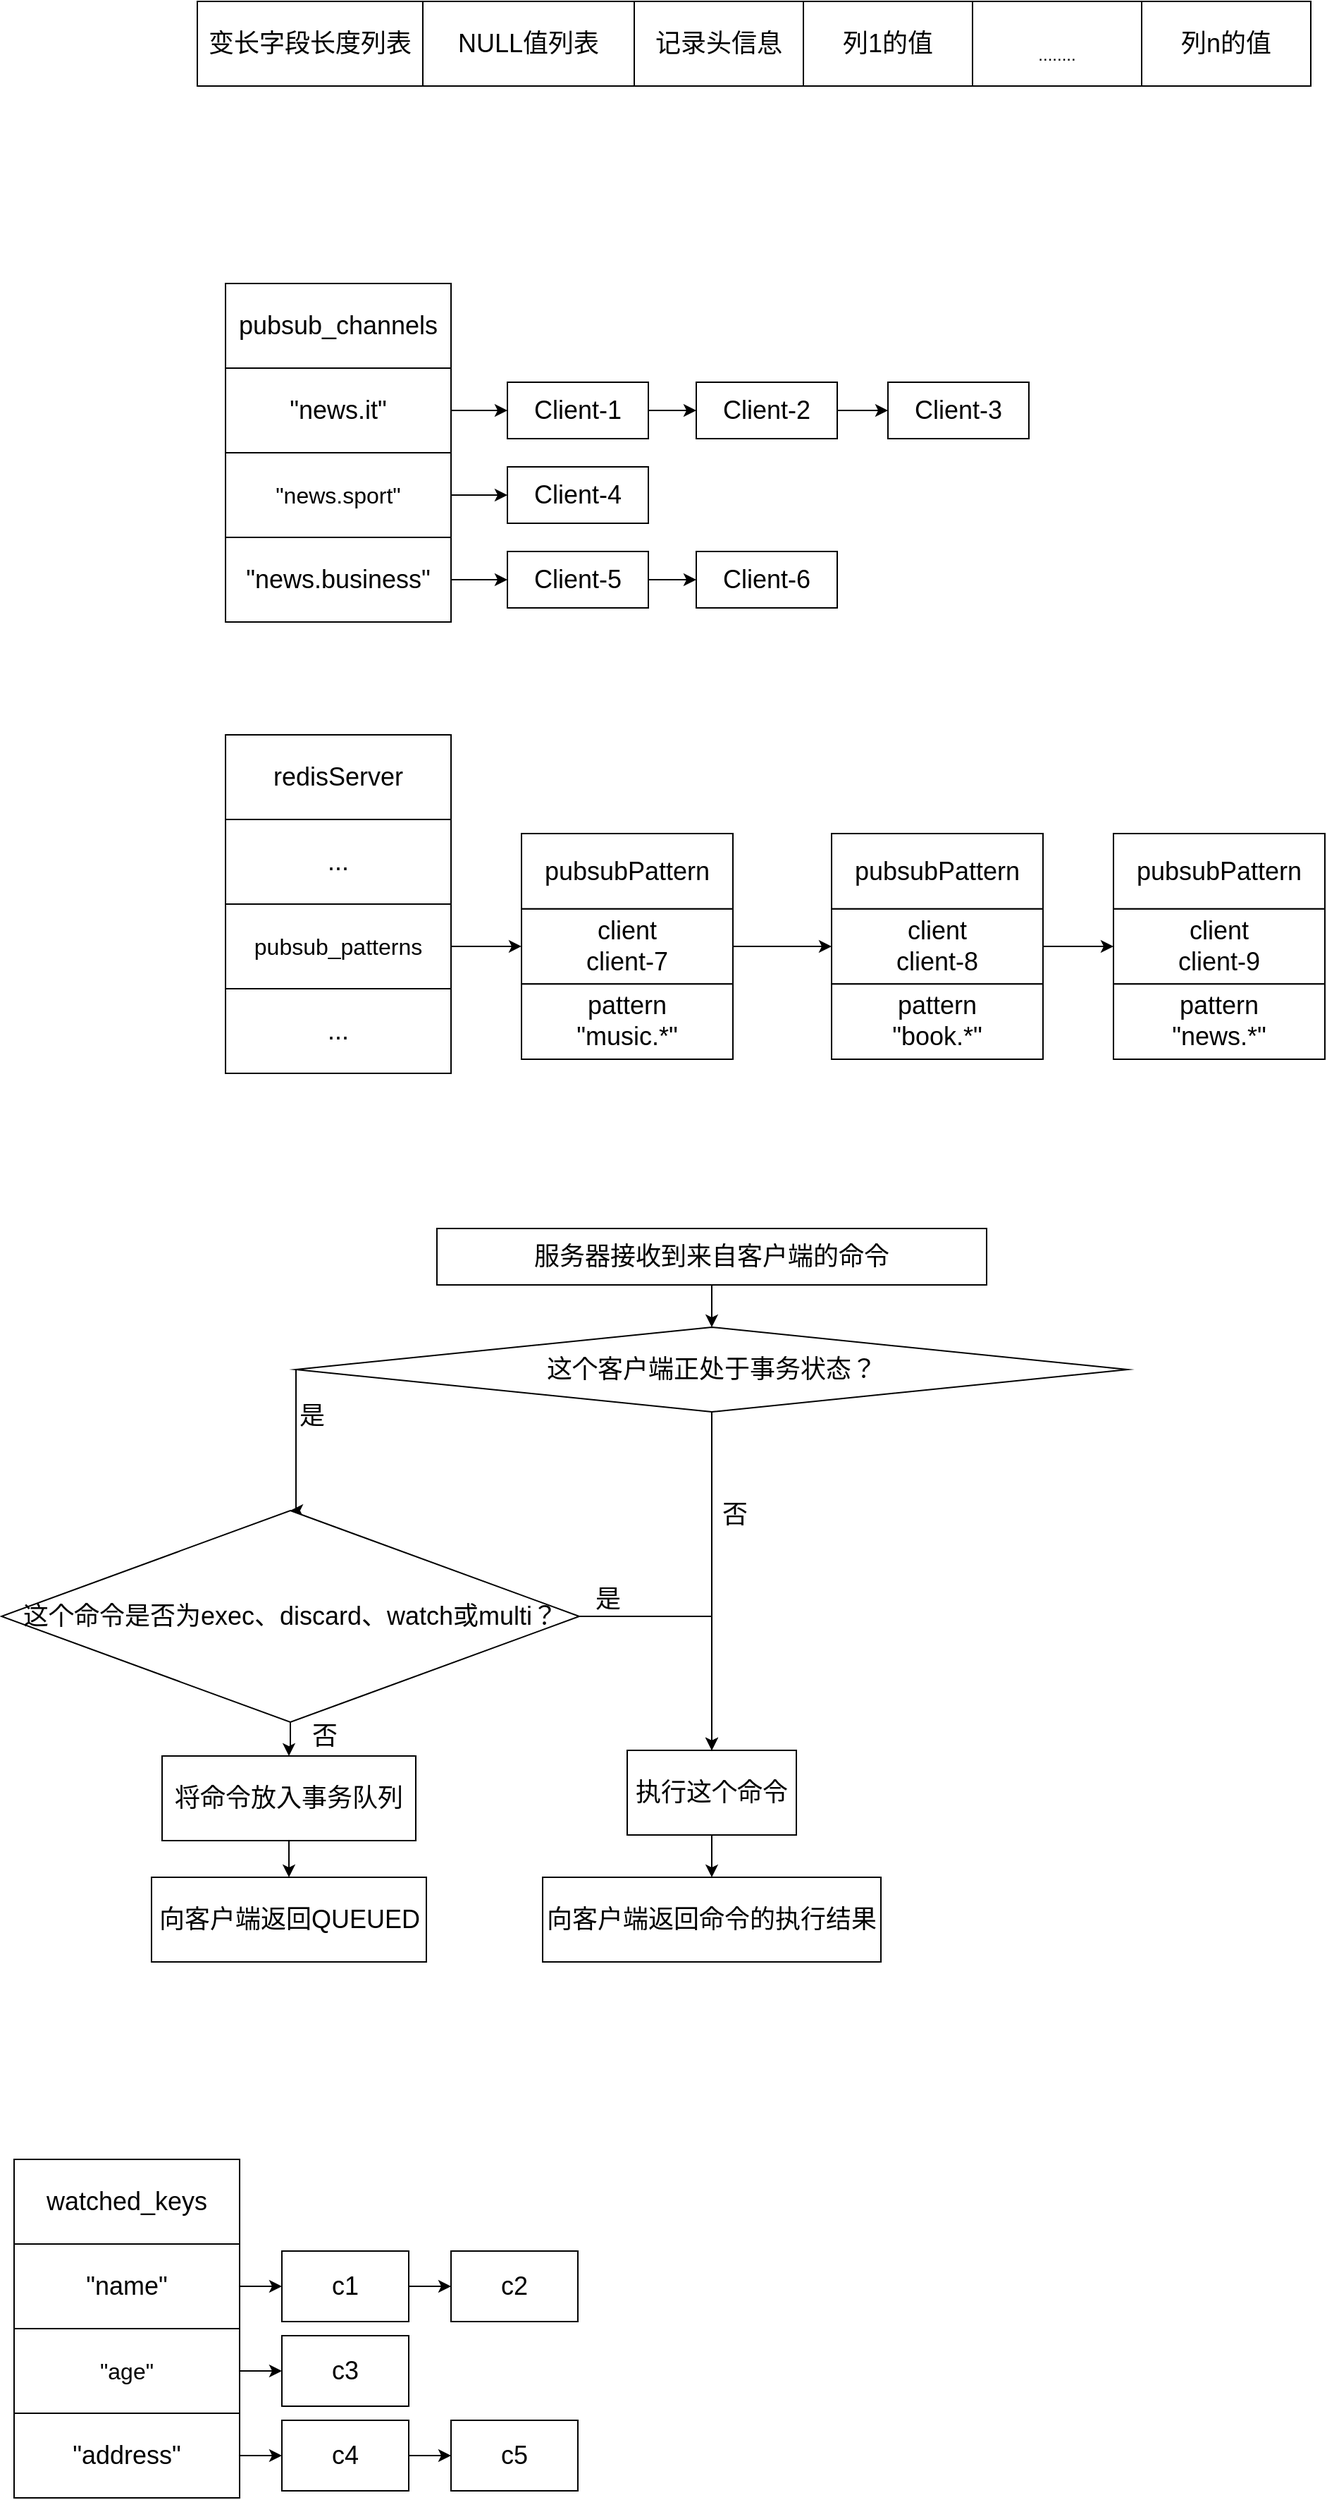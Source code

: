 <mxfile version="21.2.1" type="github">
  <diagram id="UTy2Lzr98Qr31nQWpXDA" name="第 1 页">
    <mxGraphModel dx="2019" dy="1002" grid="1" gridSize="10" guides="1" tooltips="1" connect="1" arrows="1" fold="1" page="1" pageScale="1" pageWidth="827" pageHeight="1169" math="0" shadow="0">
      <root>
        <mxCell id="0" />
        <mxCell id="1" parent="0" />
        <mxCell id="saS9OErzC9aHQ2--yEwm-10" value="" style="verticalLabelPosition=bottom;verticalAlign=top;html=1;shape=mxgraph.basic.rect;fillColor2=none;strokeWidth=1;size=0;indent=0;" parent="1" vertex="1">
          <mxGeometry x="10" y="480" width="790" height="60" as="geometry" />
        </mxCell>
        <mxCell id="saS9OErzC9aHQ2--yEwm-11" value="&lt;font style=&quot;font-size: 18px;&quot;&gt;变长字段长度列表&lt;/font&gt;" style="whiteSpace=wrap;html=1;" parent="1" vertex="1">
          <mxGeometry x="10" y="480" width="160" height="60" as="geometry" />
        </mxCell>
        <mxCell id="saS9OErzC9aHQ2--yEwm-12" value="&lt;font style=&quot;font-size: 18px;&quot;&gt;NULL值列表&lt;/font&gt;" style="whiteSpace=wrap;html=1;" parent="1" vertex="1">
          <mxGeometry x="170" y="480" width="150" height="60" as="geometry" />
        </mxCell>
        <mxCell id="saS9OErzC9aHQ2--yEwm-13" value="&lt;font style=&quot;font-size: 18px;&quot;&gt;记录头信息&lt;/font&gt;" style="whiteSpace=wrap;html=1;" parent="1" vertex="1">
          <mxGeometry x="320" y="480" width="120" height="60" as="geometry" />
        </mxCell>
        <mxCell id="saS9OErzC9aHQ2--yEwm-14" value="&lt;font style=&quot;font-size: 18px;&quot;&gt;列1的值&lt;/font&gt;" style="whiteSpace=wrap;html=1;" parent="1" vertex="1">
          <mxGeometry x="440" y="480" width="120" height="60" as="geometry" />
        </mxCell>
        <mxCell id="saS9OErzC9aHQ2--yEwm-15" value="&lt;br&gt;........" style="whiteSpace=wrap;html=1;" parent="1" vertex="1">
          <mxGeometry x="560" y="480" width="120" height="60" as="geometry" />
        </mxCell>
        <mxCell id="saS9OErzC9aHQ2--yEwm-16" value="&lt;font style=&quot;font-size: 18px;&quot;&gt;列n的值&lt;/font&gt;" style="whiteSpace=wrap;html=1;" parent="1" vertex="1">
          <mxGeometry x="680" y="480" width="120" height="60" as="geometry" />
        </mxCell>
        <mxCell id="gqJHfVgAwwwtcwohWLMC-1" value="&lt;font style=&quot;font-size: 18px;&quot;&gt;pubsub_channels&lt;/font&gt;" style="rounded=0;whiteSpace=wrap;html=1;" vertex="1" parent="1">
          <mxGeometry x="30" y="680" width="160" height="60" as="geometry" />
        </mxCell>
        <mxCell id="gqJHfVgAwwwtcwohWLMC-6" value="" style="edgeStyle=orthogonalEdgeStyle;rounded=0;orthogonalLoop=1;jettySize=auto;html=1;" edge="1" parent="1" source="gqJHfVgAwwwtcwohWLMC-2" target="gqJHfVgAwwwtcwohWLMC-5">
          <mxGeometry relative="1" as="geometry" />
        </mxCell>
        <mxCell id="gqJHfVgAwwwtcwohWLMC-2" value="&lt;font style=&quot;font-size: 18px;&quot;&gt;&quot;news.it&quot;&lt;/font&gt;" style="rounded=0;whiteSpace=wrap;html=1;" vertex="1" parent="1">
          <mxGeometry x="30" y="740" width="160" height="60" as="geometry" />
        </mxCell>
        <mxCell id="gqJHfVgAwwwtcwohWLMC-12" value="" style="edgeStyle=orthogonalEdgeStyle;rounded=0;orthogonalLoop=1;jettySize=auto;html=1;" edge="1" parent="1" source="gqJHfVgAwwwtcwohWLMC-3" target="gqJHfVgAwwwtcwohWLMC-11">
          <mxGeometry relative="1" as="geometry" />
        </mxCell>
        <mxCell id="gqJHfVgAwwwtcwohWLMC-3" value="&lt;font size=&quot;3&quot;&gt;&quot;news.sport&quot;&lt;/font&gt;" style="rounded=0;whiteSpace=wrap;html=1;" vertex="1" parent="1">
          <mxGeometry x="30" y="800" width="160" height="60" as="geometry" />
        </mxCell>
        <mxCell id="gqJHfVgAwwwtcwohWLMC-14" value="" style="edgeStyle=orthogonalEdgeStyle;rounded=0;orthogonalLoop=1;jettySize=auto;html=1;" edge="1" parent="1" source="gqJHfVgAwwwtcwohWLMC-4" target="gqJHfVgAwwwtcwohWLMC-13">
          <mxGeometry relative="1" as="geometry" />
        </mxCell>
        <mxCell id="gqJHfVgAwwwtcwohWLMC-4" value="&lt;font style=&quot;font-size: 18px;&quot;&gt;&quot;news.business&quot;&lt;/font&gt;" style="rounded=0;whiteSpace=wrap;html=1;" vertex="1" parent="1">
          <mxGeometry x="30" y="860" width="160" height="60" as="geometry" />
        </mxCell>
        <mxCell id="gqJHfVgAwwwtcwohWLMC-8" value="" style="edgeStyle=orthogonalEdgeStyle;rounded=0;orthogonalLoop=1;jettySize=auto;html=1;" edge="1" parent="1" source="gqJHfVgAwwwtcwohWLMC-5" target="gqJHfVgAwwwtcwohWLMC-7">
          <mxGeometry relative="1" as="geometry" />
        </mxCell>
        <mxCell id="gqJHfVgAwwwtcwohWLMC-5" value="&lt;font style=&quot;font-size: 18px;&quot;&gt;Client-1&lt;/font&gt;" style="whiteSpace=wrap;html=1;rounded=0;" vertex="1" parent="1">
          <mxGeometry x="230" y="750" width="100" height="40" as="geometry" />
        </mxCell>
        <mxCell id="gqJHfVgAwwwtcwohWLMC-10" value="" style="edgeStyle=orthogonalEdgeStyle;rounded=0;orthogonalLoop=1;jettySize=auto;html=1;" edge="1" parent="1" source="gqJHfVgAwwwtcwohWLMC-7" target="gqJHfVgAwwwtcwohWLMC-9">
          <mxGeometry relative="1" as="geometry" />
        </mxCell>
        <mxCell id="gqJHfVgAwwwtcwohWLMC-7" value="&lt;font style=&quot;font-size: 18px;&quot;&gt;Client-2&lt;br&gt;&lt;/font&gt;" style="whiteSpace=wrap;html=1;rounded=0;" vertex="1" parent="1">
          <mxGeometry x="364" y="750" width="100" height="40" as="geometry" />
        </mxCell>
        <mxCell id="gqJHfVgAwwwtcwohWLMC-9" value="&lt;font style=&quot;font-size: 18px;&quot;&gt;Client-3&lt;/font&gt;" style="whiteSpace=wrap;html=1;rounded=0;" vertex="1" parent="1">
          <mxGeometry x="500" y="750" width="100" height="40" as="geometry" />
        </mxCell>
        <mxCell id="gqJHfVgAwwwtcwohWLMC-11" value="&lt;font style=&quot;font-size: 18px;&quot;&gt;Client-4&lt;/font&gt;" style="whiteSpace=wrap;html=1;rounded=0;" vertex="1" parent="1">
          <mxGeometry x="230" y="810" width="100" height="40" as="geometry" />
        </mxCell>
        <mxCell id="gqJHfVgAwwwtcwohWLMC-17" value="" style="edgeStyle=orthogonalEdgeStyle;rounded=0;orthogonalLoop=1;jettySize=auto;html=1;" edge="1" parent="1" source="gqJHfVgAwwwtcwohWLMC-13" target="gqJHfVgAwwwtcwohWLMC-16">
          <mxGeometry relative="1" as="geometry" />
        </mxCell>
        <mxCell id="gqJHfVgAwwwtcwohWLMC-13" value="&lt;font style=&quot;font-size: 18px;&quot;&gt;Client-5&lt;/font&gt;" style="whiteSpace=wrap;html=1;rounded=0;" vertex="1" parent="1">
          <mxGeometry x="230" y="870" width="100" height="40" as="geometry" />
        </mxCell>
        <mxCell id="gqJHfVgAwwwtcwohWLMC-16" value="&lt;font style=&quot;font-size: 18px;&quot;&gt;Client-6&lt;/font&gt;" style="whiteSpace=wrap;html=1;rounded=0;" vertex="1" parent="1">
          <mxGeometry x="364" y="870" width="100" height="40" as="geometry" />
        </mxCell>
        <mxCell id="gqJHfVgAwwwtcwohWLMC-18" value="&lt;font style=&quot;font-size: 18px;&quot;&gt;redisServer&lt;/font&gt;" style="rounded=0;whiteSpace=wrap;html=1;" vertex="1" parent="1">
          <mxGeometry x="30" y="1000" width="160" height="60" as="geometry" />
        </mxCell>
        <mxCell id="gqJHfVgAwwwtcwohWLMC-19" value="&lt;font style=&quot;font-size: 18px;&quot;&gt;...&lt;/font&gt;" style="rounded=0;whiteSpace=wrap;html=1;" vertex="1" parent="1">
          <mxGeometry x="30" y="1060" width="160" height="60" as="geometry" />
        </mxCell>
        <mxCell id="gqJHfVgAwwwtcwohWLMC-23" value="" style="edgeStyle=orthogonalEdgeStyle;rounded=0;orthogonalLoop=1;jettySize=auto;html=1;" edge="1" parent="1" source="gqJHfVgAwwwtcwohWLMC-20" target="gqJHfVgAwwwtcwohWLMC-22">
          <mxGeometry relative="1" as="geometry" />
        </mxCell>
        <mxCell id="gqJHfVgAwwwtcwohWLMC-20" value="&lt;font size=&quot;3&quot;&gt;pubsub_patterns&lt;/font&gt;" style="rounded=0;whiteSpace=wrap;html=1;" vertex="1" parent="1">
          <mxGeometry x="30" y="1120" width="160" height="60" as="geometry" />
        </mxCell>
        <mxCell id="gqJHfVgAwwwtcwohWLMC-21" value="&lt;font style=&quot;font-size: 18px;&quot;&gt;...&lt;/font&gt;" style="rounded=0;whiteSpace=wrap;html=1;" vertex="1" parent="1">
          <mxGeometry x="30" y="1180" width="160" height="60" as="geometry" />
        </mxCell>
        <mxCell id="gqJHfVgAwwwtcwohWLMC-26" value="" style="group" vertex="1" connectable="0" parent="1">
          <mxGeometry x="240" y="1070" width="150" height="160" as="geometry" />
        </mxCell>
        <mxCell id="gqJHfVgAwwwtcwohWLMC-22" value="&lt;font style=&quot;font-size: 18px;&quot;&gt;client&lt;br&gt;client-7&lt;/font&gt;" style="whiteSpace=wrap;html=1;rounded=0;" vertex="1" parent="gqJHfVgAwwwtcwohWLMC-26">
          <mxGeometry y="53.333" width="150" height="53.333" as="geometry" />
        </mxCell>
        <mxCell id="gqJHfVgAwwwtcwohWLMC-24" value="&lt;font style=&quot;font-size: 18px;&quot;&gt;pubsubPattern&lt;/font&gt;" style="whiteSpace=wrap;html=1;rounded=0;" vertex="1" parent="gqJHfVgAwwwtcwohWLMC-26">
          <mxGeometry width="150" height="53.333" as="geometry" />
        </mxCell>
        <mxCell id="gqJHfVgAwwwtcwohWLMC-25" value="&lt;font style=&quot;font-size: 18px;&quot;&gt;pattern&lt;br&gt;&quot;music.*&quot;&lt;/font&gt;" style="whiteSpace=wrap;html=1;rounded=0;" vertex="1" parent="gqJHfVgAwwwtcwohWLMC-26">
          <mxGeometry y="106.667" width="150" height="53.333" as="geometry" />
        </mxCell>
        <mxCell id="gqJHfVgAwwwtcwohWLMC-33" value="" style="group" vertex="1" connectable="0" parent="1">
          <mxGeometry x="460" y="1070" width="150" height="160" as="geometry" />
        </mxCell>
        <mxCell id="gqJHfVgAwwwtcwohWLMC-34" value="&lt;font style=&quot;font-size: 18px;&quot;&gt;client&lt;br&gt;client-8&lt;/font&gt;" style="whiteSpace=wrap;html=1;rounded=0;" vertex="1" parent="gqJHfVgAwwwtcwohWLMC-33">
          <mxGeometry y="53.333" width="150" height="53.333" as="geometry" />
        </mxCell>
        <mxCell id="gqJHfVgAwwwtcwohWLMC-35" value="&lt;font style=&quot;font-size: 18px;&quot;&gt;pubsubPattern&lt;/font&gt;" style="whiteSpace=wrap;html=1;rounded=0;" vertex="1" parent="gqJHfVgAwwwtcwohWLMC-33">
          <mxGeometry width="150" height="53.333" as="geometry" />
        </mxCell>
        <mxCell id="gqJHfVgAwwwtcwohWLMC-36" value="&lt;font style=&quot;font-size: 18px;&quot;&gt;pattern&lt;br&gt;&quot;book.*&quot;&lt;/font&gt;" style="whiteSpace=wrap;html=1;rounded=0;" vertex="1" parent="gqJHfVgAwwwtcwohWLMC-33">
          <mxGeometry y="106.667" width="150" height="53.333" as="geometry" />
        </mxCell>
        <mxCell id="gqJHfVgAwwwtcwohWLMC-38" value="" style="endArrow=classic;html=1;rounded=0;exitX=1;exitY=0.5;exitDx=0;exitDy=0;entryX=0;entryY=0.5;entryDx=0;entryDy=0;" edge="1" parent="1" source="gqJHfVgAwwwtcwohWLMC-22" target="gqJHfVgAwwwtcwohWLMC-34">
          <mxGeometry width="50" height="50" relative="1" as="geometry">
            <mxPoint x="390" y="1080" as="sourcePoint" />
            <mxPoint x="440" y="1030" as="targetPoint" />
          </mxGeometry>
        </mxCell>
        <mxCell id="gqJHfVgAwwwtcwohWLMC-39" value="" style="group" vertex="1" connectable="0" parent="1">
          <mxGeometry x="660" y="1070" width="150" height="160" as="geometry" />
        </mxCell>
        <mxCell id="gqJHfVgAwwwtcwohWLMC-40" value="&lt;font style=&quot;font-size: 18px;&quot;&gt;client&lt;br&gt;client-9&lt;/font&gt;" style="whiteSpace=wrap;html=1;rounded=0;" vertex="1" parent="gqJHfVgAwwwtcwohWLMC-39">
          <mxGeometry y="53.333" width="150" height="53.333" as="geometry" />
        </mxCell>
        <mxCell id="gqJHfVgAwwwtcwohWLMC-41" value="&lt;font style=&quot;font-size: 18px;&quot;&gt;pubsubPattern&lt;/font&gt;" style="whiteSpace=wrap;html=1;rounded=0;" vertex="1" parent="gqJHfVgAwwwtcwohWLMC-39">
          <mxGeometry width="150" height="53.333" as="geometry" />
        </mxCell>
        <mxCell id="gqJHfVgAwwwtcwohWLMC-42" value="&lt;font style=&quot;font-size: 18px;&quot;&gt;pattern&lt;br&gt;&quot;news.*&quot;&lt;/font&gt;" style="whiteSpace=wrap;html=1;rounded=0;" vertex="1" parent="gqJHfVgAwwwtcwohWLMC-39">
          <mxGeometry y="106.667" width="150" height="53.333" as="geometry" />
        </mxCell>
        <mxCell id="gqJHfVgAwwwtcwohWLMC-43" value="" style="endArrow=classic;html=1;rounded=0;exitX=1;exitY=0.5;exitDx=0;exitDy=0;entryX=0;entryY=0.5;entryDx=0;entryDy=0;" edge="1" parent="1" source="gqJHfVgAwwwtcwohWLMC-34" target="gqJHfVgAwwwtcwohWLMC-40">
          <mxGeometry width="50" height="50" relative="1" as="geometry">
            <mxPoint x="400" y="1160" as="sourcePoint" />
            <mxPoint x="470" y="1160" as="targetPoint" />
            <Array as="points" />
          </mxGeometry>
        </mxCell>
        <mxCell id="gqJHfVgAwwwtcwohWLMC-46" value="" style="edgeStyle=orthogonalEdgeStyle;rounded=0;orthogonalLoop=1;jettySize=auto;html=1;" edge="1" parent="1" source="gqJHfVgAwwwtcwohWLMC-44" target="gqJHfVgAwwwtcwohWLMC-45">
          <mxGeometry relative="1" as="geometry" />
        </mxCell>
        <mxCell id="gqJHfVgAwwwtcwohWLMC-44" value="&lt;font style=&quot;font-size: 18px;&quot;&gt;服务器接收到来自客户端的命令&lt;/font&gt;" style="rounded=0;whiteSpace=wrap;html=1;" vertex="1" parent="1">
          <mxGeometry x="180" y="1350" width="390" height="40" as="geometry" />
        </mxCell>
        <mxCell id="gqJHfVgAwwwtcwohWLMC-48" value="" style="edgeStyle=orthogonalEdgeStyle;rounded=0;orthogonalLoop=1;jettySize=auto;html=1;entryX=0.5;entryY=0;entryDx=0;entryDy=0;exitX=0;exitY=0.5;exitDx=0;exitDy=0;" edge="1" parent="1" source="gqJHfVgAwwwtcwohWLMC-45" target="gqJHfVgAwwwtcwohWLMC-47">
          <mxGeometry relative="1" as="geometry">
            <Array as="points">
              <mxPoint x="80" y="1550" />
            </Array>
          </mxGeometry>
        </mxCell>
        <mxCell id="gqJHfVgAwwwtcwohWLMC-51" value="" style="edgeStyle=orthogonalEdgeStyle;rounded=0;orthogonalLoop=1;jettySize=auto;html=1;" edge="1" parent="1" source="gqJHfVgAwwwtcwohWLMC-45" target="gqJHfVgAwwwtcwohWLMC-50">
          <mxGeometry relative="1" as="geometry" />
        </mxCell>
        <mxCell id="gqJHfVgAwwwtcwohWLMC-45" value="&lt;font style=&quot;font-size: 18px;&quot;&gt;这个客户端正处于事务状态？&lt;/font&gt;" style="rhombus;whiteSpace=wrap;html=1;rounded=0;" vertex="1" parent="1">
          <mxGeometry x="80" y="1420" width="590" height="60" as="geometry" />
        </mxCell>
        <mxCell id="gqJHfVgAwwwtcwohWLMC-54" style="edgeStyle=orthogonalEdgeStyle;rounded=0;orthogonalLoop=1;jettySize=auto;html=1;exitX=1;exitY=0.5;exitDx=0;exitDy=0;entryX=0.5;entryY=0;entryDx=0;entryDy=0;" edge="1" parent="1" source="gqJHfVgAwwwtcwohWLMC-47" target="gqJHfVgAwwwtcwohWLMC-50">
          <mxGeometry relative="1" as="geometry" />
        </mxCell>
        <mxCell id="gqJHfVgAwwwtcwohWLMC-57" value="" style="edgeStyle=orthogonalEdgeStyle;rounded=0;orthogonalLoop=1;jettySize=auto;html=1;" edge="1" parent="1" source="gqJHfVgAwwwtcwohWLMC-47" target="gqJHfVgAwwwtcwohWLMC-56">
          <mxGeometry relative="1" as="geometry" />
        </mxCell>
        <mxCell id="gqJHfVgAwwwtcwohWLMC-47" value="&lt;font style=&quot;font-size: 18px;&quot;&gt;这个命令是否为exec、discard、watch或multi？&lt;/font&gt;" style="rhombus;whiteSpace=wrap;html=1;rounded=0;" vertex="1" parent="1">
          <mxGeometry x="-129" y="1550" width="410" height="150" as="geometry" />
        </mxCell>
        <mxCell id="gqJHfVgAwwwtcwohWLMC-49" value="&lt;font style=&quot;font-size: 18px;&quot;&gt;是&lt;/font&gt;" style="text;html=1;align=center;verticalAlign=middle;resizable=0;points=[];autosize=1;strokeColor=none;fillColor=none;" vertex="1" parent="1">
          <mxGeometry x="71" y="1463" width="40" height="40" as="geometry" />
        </mxCell>
        <mxCell id="gqJHfVgAwwwtcwohWLMC-61" value="" style="edgeStyle=orthogonalEdgeStyle;rounded=0;orthogonalLoop=1;jettySize=auto;html=1;" edge="1" parent="1" source="gqJHfVgAwwwtcwohWLMC-50" target="gqJHfVgAwwwtcwohWLMC-60">
          <mxGeometry relative="1" as="geometry" />
        </mxCell>
        <mxCell id="gqJHfVgAwwwtcwohWLMC-50" value="&lt;font style=&quot;font-size: 18px;&quot;&gt;执行这个命令&lt;/font&gt;" style="whiteSpace=wrap;html=1;rounded=0;" vertex="1" parent="1">
          <mxGeometry x="315" y="1720" width="120" height="60" as="geometry" />
        </mxCell>
        <mxCell id="gqJHfVgAwwwtcwohWLMC-52" value="&lt;font style=&quot;font-size: 18px;&quot;&gt;否&lt;/font&gt;" style="text;html=1;align=center;verticalAlign=middle;resizable=0;points=[];autosize=1;strokeColor=none;fillColor=none;" vertex="1" parent="1">
          <mxGeometry x="371" y="1533" width="40" height="40" as="geometry" />
        </mxCell>
        <mxCell id="gqJHfVgAwwwtcwohWLMC-55" value="&lt;font style=&quot;font-size: 18px;&quot;&gt;是&lt;/font&gt;" style="text;html=1;align=center;verticalAlign=middle;resizable=0;points=[];autosize=1;strokeColor=none;fillColor=none;" vertex="1" parent="1">
          <mxGeometry x="281" y="1593" width="40" height="40" as="geometry" />
        </mxCell>
        <mxCell id="gqJHfVgAwwwtcwohWLMC-59" value="" style="edgeStyle=orthogonalEdgeStyle;rounded=0;orthogonalLoop=1;jettySize=auto;html=1;" edge="1" parent="1" source="gqJHfVgAwwwtcwohWLMC-56" target="gqJHfVgAwwwtcwohWLMC-58">
          <mxGeometry relative="1" as="geometry" />
        </mxCell>
        <mxCell id="gqJHfVgAwwwtcwohWLMC-56" value="&lt;font style=&quot;font-size: 18px;&quot;&gt;将命令放入事务队列&lt;/font&gt;" style="whiteSpace=wrap;html=1;rounded=0;" vertex="1" parent="1">
          <mxGeometry x="-15" y="1724" width="180" height="60" as="geometry" />
        </mxCell>
        <mxCell id="gqJHfVgAwwwtcwohWLMC-58" value="&lt;font style=&quot;font-size: 18px;&quot;&gt;向客户端返回QUEUED&lt;/font&gt;" style="whiteSpace=wrap;html=1;rounded=0;" vertex="1" parent="1">
          <mxGeometry x="-22.5" y="1810" width="195" height="60" as="geometry" />
        </mxCell>
        <mxCell id="gqJHfVgAwwwtcwohWLMC-60" value="&lt;font style=&quot;font-size: 18px;&quot;&gt;向客户端返回命令的执行结果&lt;/font&gt;" style="whiteSpace=wrap;html=1;rounded=0;" vertex="1" parent="1">
          <mxGeometry x="255" y="1810" width="240" height="60" as="geometry" />
        </mxCell>
        <mxCell id="gqJHfVgAwwwtcwohWLMC-62" value="&lt;font style=&quot;font-size: 18px;&quot;&gt;否&lt;/font&gt;" style="text;html=1;align=center;verticalAlign=middle;resizable=0;points=[];autosize=1;strokeColor=none;fillColor=none;" vertex="1" parent="1">
          <mxGeometry x="80" y="1690" width="40" height="40" as="geometry" />
        </mxCell>
        <mxCell id="gqJHfVgAwwwtcwohWLMC-67" value="" style="group" vertex="1" connectable="0" parent="1">
          <mxGeometry x="-120" y="2010" width="400" height="240" as="geometry" />
        </mxCell>
        <mxCell id="gqJHfVgAwwwtcwohWLMC-63" value="&lt;font style=&quot;font-size: 18px;&quot;&gt;watched_keys&lt;/font&gt;" style="rounded=0;whiteSpace=wrap;html=1;" vertex="1" parent="gqJHfVgAwwwtcwohWLMC-67">
          <mxGeometry width="160" height="60" as="geometry" />
        </mxCell>
        <mxCell id="gqJHfVgAwwwtcwohWLMC-64" value="&lt;font style=&quot;font-size: 18px;&quot;&gt;&quot;name&quot;&lt;/font&gt;" style="rounded=0;whiteSpace=wrap;html=1;" vertex="1" parent="gqJHfVgAwwwtcwohWLMC-67">
          <mxGeometry y="60" width="160" height="60" as="geometry" />
        </mxCell>
        <mxCell id="gqJHfVgAwwwtcwohWLMC-88" style="edgeStyle=orthogonalEdgeStyle;rounded=0;orthogonalLoop=1;jettySize=auto;html=1;exitX=1;exitY=0.5;exitDx=0;exitDy=0;entryX=0;entryY=0.5;entryDx=0;entryDy=0;" edge="1" parent="gqJHfVgAwwwtcwohWLMC-67" source="gqJHfVgAwwwtcwohWLMC-65" target="gqJHfVgAwwwtcwohWLMC-76">
          <mxGeometry relative="1" as="geometry" />
        </mxCell>
        <mxCell id="gqJHfVgAwwwtcwohWLMC-65" value="&lt;font size=&quot;3&quot;&gt;&quot;age&quot;&lt;/font&gt;" style="rounded=0;whiteSpace=wrap;html=1;" vertex="1" parent="gqJHfVgAwwwtcwohWLMC-67">
          <mxGeometry y="120" width="160" height="60" as="geometry" />
        </mxCell>
        <mxCell id="gqJHfVgAwwwtcwohWLMC-89" style="edgeStyle=orthogonalEdgeStyle;rounded=0;orthogonalLoop=1;jettySize=auto;html=1;exitX=1;exitY=0.5;exitDx=0;exitDy=0;" edge="1" parent="gqJHfVgAwwwtcwohWLMC-67" source="gqJHfVgAwwwtcwohWLMC-66" target="gqJHfVgAwwwtcwohWLMC-78">
          <mxGeometry relative="1" as="geometry" />
        </mxCell>
        <mxCell id="gqJHfVgAwwwtcwohWLMC-66" value="&lt;font style=&quot;font-size: 18px;&quot;&gt;&quot;address&quot;&lt;/font&gt;" style="rounded=0;whiteSpace=wrap;html=1;" vertex="1" parent="gqJHfVgAwwwtcwohWLMC-67">
          <mxGeometry y="180" width="160" height="60" as="geometry" />
        </mxCell>
        <mxCell id="gqJHfVgAwwwtcwohWLMC-68" value="&lt;font style=&quot;font-size: 18px;&quot;&gt;c1&lt;/font&gt;" style="rounded=0;whiteSpace=wrap;html=1;" vertex="1" parent="gqJHfVgAwwwtcwohWLMC-67">
          <mxGeometry x="190" y="65" width="90" height="50" as="geometry" />
        </mxCell>
        <mxCell id="gqJHfVgAwwwtcwohWLMC-69" value="" style="edgeStyle=orthogonalEdgeStyle;rounded=0;orthogonalLoop=1;jettySize=auto;html=1;" edge="1" parent="gqJHfVgAwwwtcwohWLMC-67" source="gqJHfVgAwwwtcwohWLMC-64" target="gqJHfVgAwwwtcwohWLMC-68">
          <mxGeometry relative="1" as="geometry" />
        </mxCell>
        <mxCell id="gqJHfVgAwwwtcwohWLMC-76" value="&lt;font style=&quot;font-size: 18px;&quot;&gt;c3&lt;/font&gt;" style="rounded=0;whiteSpace=wrap;html=1;" vertex="1" parent="gqJHfVgAwwwtcwohWLMC-67">
          <mxGeometry x="190" y="125" width="90" height="50" as="geometry" />
        </mxCell>
        <mxCell id="gqJHfVgAwwwtcwohWLMC-92" style="edgeStyle=orthogonalEdgeStyle;rounded=0;orthogonalLoop=1;jettySize=auto;html=1;exitX=1;exitY=0.5;exitDx=0;exitDy=0;entryX=0;entryY=0.5;entryDx=0;entryDy=0;" edge="1" parent="gqJHfVgAwwwtcwohWLMC-67" source="gqJHfVgAwwwtcwohWLMC-78" target="gqJHfVgAwwwtcwohWLMC-91">
          <mxGeometry relative="1" as="geometry" />
        </mxCell>
        <mxCell id="gqJHfVgAwwwtcwohWLMC-78" value="&lt;font style=&quot;font-size: 18px;&quot;&gt;c4&lt;/font&gt;" style="rounded=0;whiteSpace=wrap;html=1;" vertex="1" parent="gqJHfVgAwwwtcwohWLMC-67">
          <mxGeometry x="190" y="185" width="90" height="50" as="geometry" />
        </mxCell>
        <mxCell id="gqJHfVgAwwwtcwohWLMC-91" value="&lt;font style=&quot;font-size: 18px;&quot;&gt;c5&lt;/font&gt;" style="rounded=0;whiteSpace=wrap;html=1;" vertex="1" parent="gqJHfVgAwwwtcwohWLMC-67">
          <mxGeometry x="310" y="185" width="90" height="50" as="geometry" />
        </mxCell>
        <mxCell id="gqJHfVgAwwwtcwohWLMC-70" value="&lt;font style=&quot;font-size: 18px;&quot;&gt;c2&lt;/font&gt;" style="rounded=0;whiteSpace=wrap;html=1;" vertex="1" parent="1">
          <mxGeometry x="190" y="2075" width="90" height="50" as="geometry" />
        </mxCell>
        <mxCell id="gqJHfVgAwwwtcwohWLMC-71" value="" style="edgeStyle=orthogonalEdgeStyle;rounded=0;orthogonalLoop=1;jettySize=auto;html=1;" edge="1" parent="1" source="gqJHfVgAwwwtcwohWLMC-68" target="gqJHfVgAwwwtcwohWLMC-70">
          <mxGeometry relative="1" as="geometry" />
        </mxCell>
      </root>
    </mxGraphModel>
  </diagram>
</mxfile>
